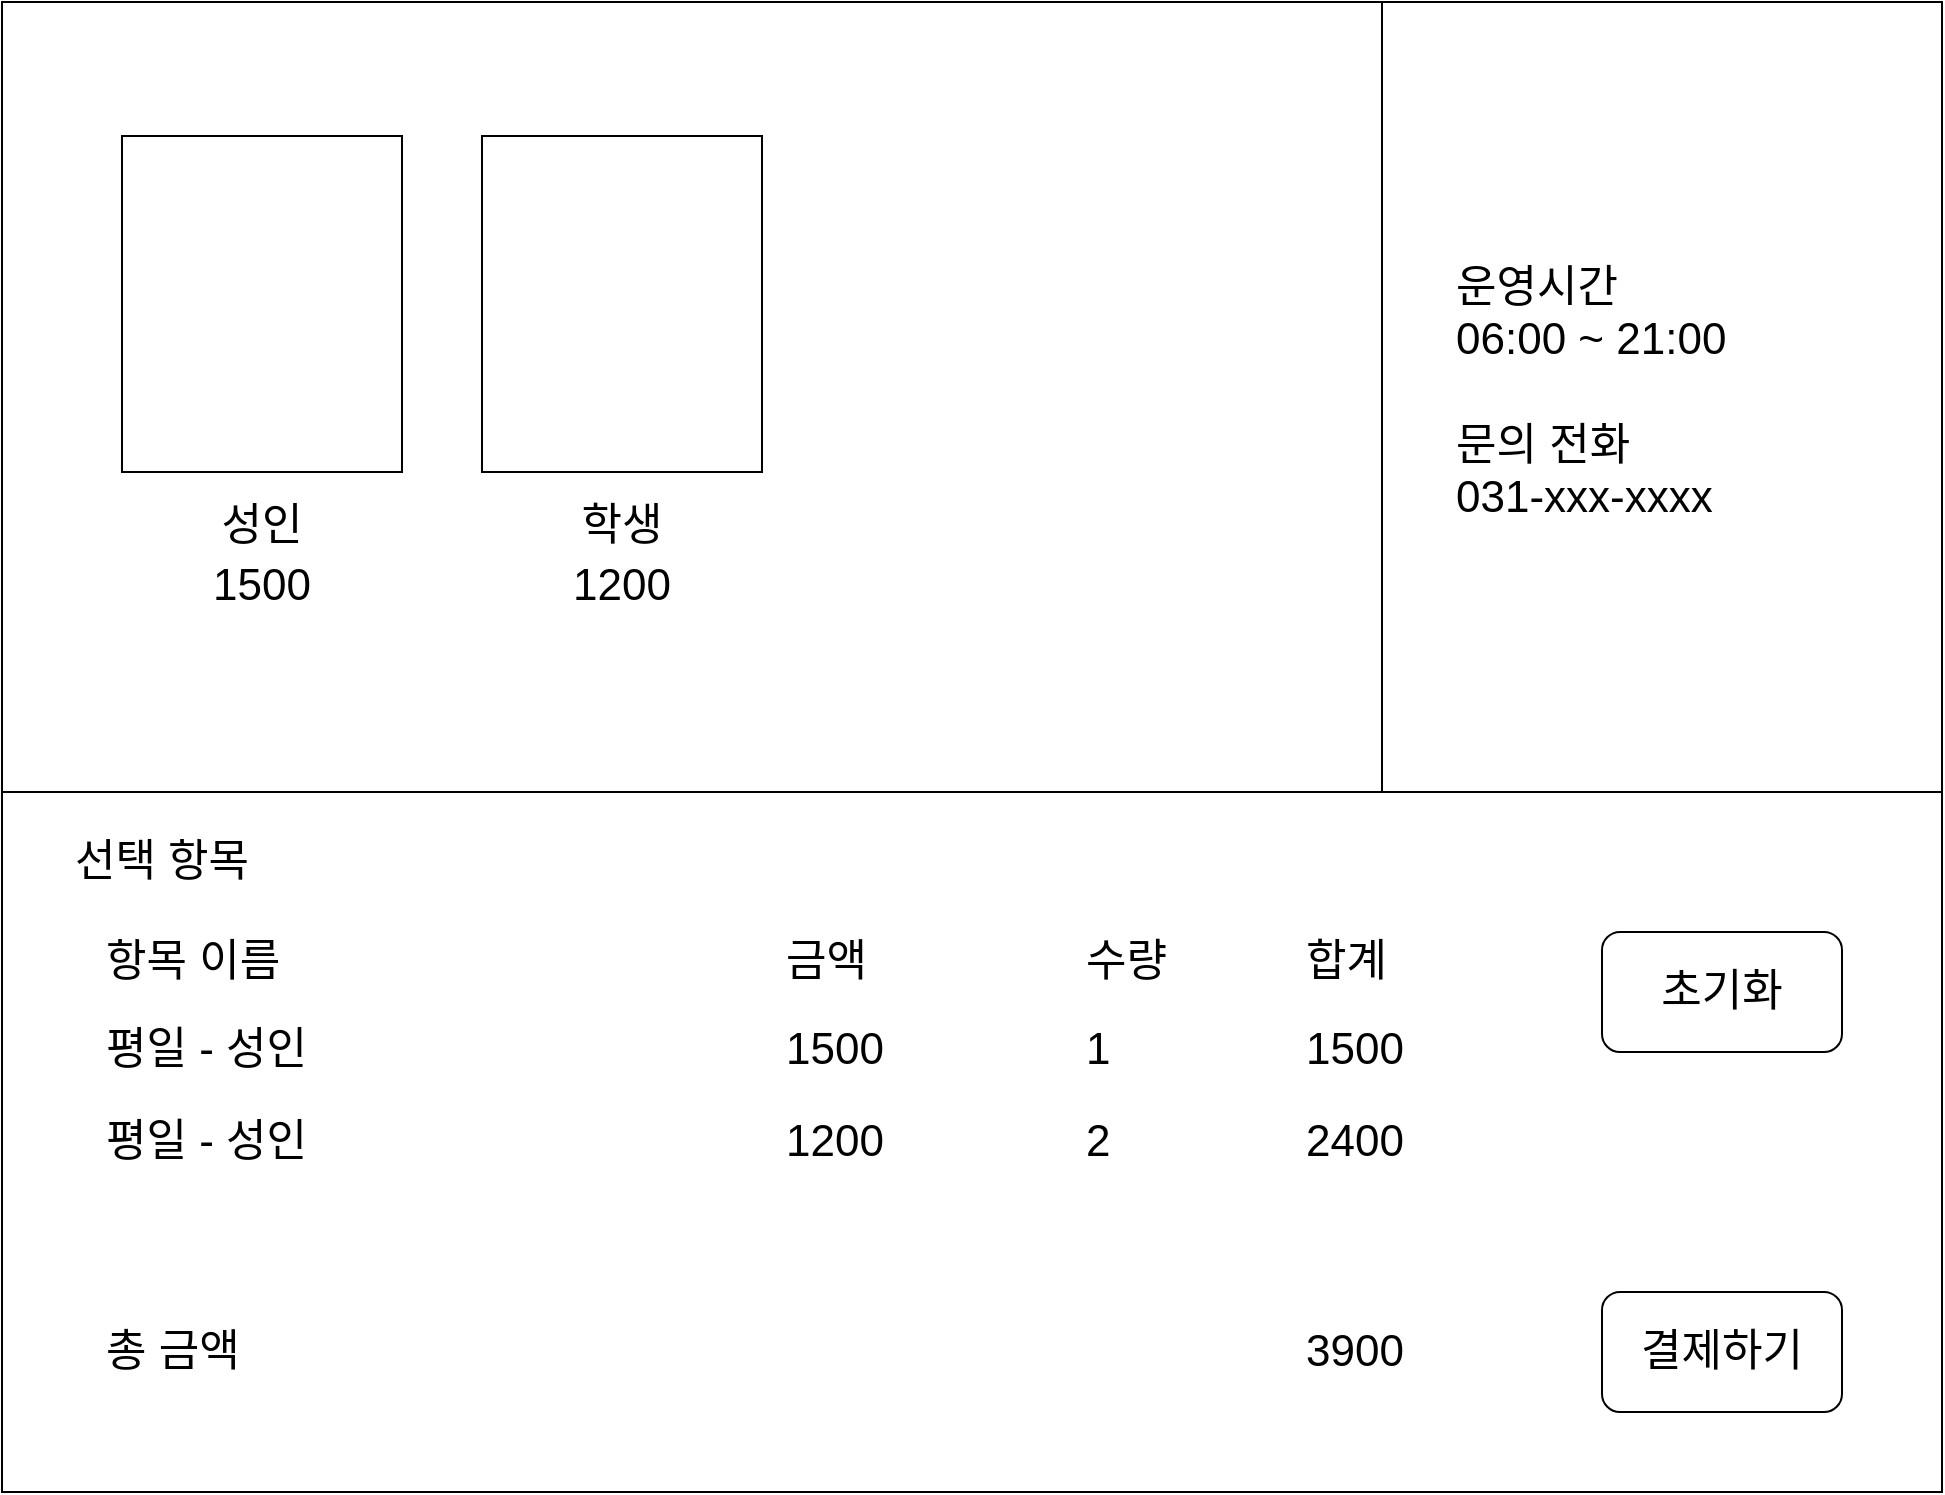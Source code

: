 <mxfile>
    <diagram id="aNUrwyB2VvVOVove9UKh" name="Page-1">
        <mxGraphModel dx="989" dy="1139" grid="1" gridSize="10" guides="1" tooltips="1" connect="1" arrows="1" fold="1" page="1" pageScale="1" pageWidth="1100" pageHeight="850" math="0" shadow="0">
            <root>
                <mxCell id="0"/>
                <mxCell id="1" parent="0"/>
                <mxCell id="2" value="" style="rounded=0;whiteSpace=wrap;html=1;" vertex="1" parent="1">
                    <mxGeometry x="60" y="55" width="970" height="745" as="geometry"/>
                </mxCell>
                <mxCell id="3" value="" style="rounded=0;whiteSpace=wrap;html=1;fontSize=22;fontFamily=Helvetica;" vertex="1" parent="1">
                    <mxGeometry x="120" y="122" width="140" height="168" as="geometry"/>
                </mxCell>
                <mxCell id="5" value="성인" style="text;html=1;strokeColor=none;fillColor=none;align=center;verticalAlign=middle;whiteSpace=wrap;rounded=0;fontFamily=Helvetica;fontSize=22;" vertex="1" parent="1">
                    <mxGeometry x="120" y="302" width="140" height="30" as="geometry"/>
                </mxCell>
                <mxCell id="6" value="1500" style="text;html=1;strokeColor=none;fillColor=none;align=center;verticalAlign=middle;whiteSpace=wrap;rounded=0;fontFamily=Helvetica;fontSize=22;" vertex="1" parent="1">
                    <mxGeometry x="120" y="332" width="140" height="30" as="geometry"/>
                </mxCell>
                <mxCell id="7" value="" style="rounded=0;whiteSpace=wrap;html=1;fontSize=22;fontFamily=Helvetica;" vertex="1" parent="1">
                    <mxGeometry x="300" y="122" width="140" height="168" as="geometry"/>
                </mxCell>
                <mxCell id="8" value="학생" style="text;html=1;strokeColor=none;fillColor=none;align=center;verticalAlign=middle;whiteSpace=wrap;rounded=0;fontFamily=Helvetica;fontSize=22;" vertex="1" parent="1">
                    <mxGeometry x="300" y="302" width="140" height="30" as="geometry"/>
                </mxCell>
                <mxCell id="9" value="1200" style="text;html=1;strokeColor=none;fillColor=none;align=center;verticalAlign=middle;whiteSpace=wrap;rounded=0;fontFamily=Helvetica;fontSize=22;" vertex="1" parent="1">
                    <mxGeometry x="300" y="332" width="140" height="30" as="geometry"/>
                </mxCell>
                <mxCell id="10" value="" style="rounded=0;whiteSpace=wrap;html=1;fontFamily=Helvetica;fontSize=22;" vertex="1" parent="1">
                    <mxGeometry x="60" y="450" width="970" height="350" as="geometry"/>
                </mxCell>
                <mxCell id="11" value="선택 항목" style="text;html=1;strokeColor=none;fillColor=none;align=center;verticalAlign=middle;whiteSpace=wrap;rounded=0;fontFamily=Helvetica;fontSize=22;" vertex="1" parent="1">
                    <mxGeometry x="70" y="470" width="140" height="30" as="geometry"/>
                </mxCell>
                <mxCell id="12" value="평일 - 성인" style="text;html=1;strokeColor=none;fillColor=none;align=left;verticalAlign=middle;whiteSpace=wrap;rounded=0;fontFamily=Helvetica;fontSize=22;" vertex="1" parent="1">
                    <mxGeometry x="110" y="564" width="320" height="30" as="geometry"/>
                </mxCell>
                <mxCell id="13" value="1" style="text;html=1;strokeColor=none;fillColor=none;align=left;verticalAlign=middle;whiteSpace=wrap;rounded=0;fontFamily=Helvetica;fontSize=22;" vertex="1" parent="1">
                    <mxGeometry x="600" y="564" width="30" height="30" as="geometry"/>
                </mxCell>
                <mxCell id="14" value="1500" style="text;html=1;strokeColor=none;fillColor=none;align=left;verticalAlign=middle;whiteSpace=wrap;rounded=0;fontFamily=Helvetica;fontSize=22;" vertex="1" parent="1">
                    <mxGeometry x="450" y="564" width="30" height="30" as="geometry"/>
                </mxCell>
                <mxCell id="15" value="항목 이름" style="text;html=1;strokeColor=none;fillColor=none;align=left;verticalAlign=middle;whiteSpace=wrap;rounded=0;fontFamily=Helvetica;fontSize=22;" vertex="1" parent="1">
                    <mxGeometry x="110" y="520" width="320" height="30" as="geometry"/>
                </mxCell>
                <mxCell id="16" value="수량" style="text;html=1;strokeColor=none;fillColor=none;align=left;verticalAlign=middle;whiteSpace=wrap;rounded=0;fontFamily=Helvetica;fontSize=22;" vertex="1" parent="1">
                    <mxGeometry x="600" y="520" width="100" height="30" as="geometry"/>
                </mxCell>
                <mxCell id="17" value="금액" style="text;html=1;strokeColor=none;fillColor=none;align=left;verticalAlign=middle;whiteSpace=wrap;rounded=0;fontFamily=Helvetica;fontSize=22;" vertex="1" parent="1">
                    <mxGeometry x="450" y="520" width="80" height="30" as="geometry"/>
                </mxCell>
                <mxCell id="18" value="평일 - 성인" style="text;html=1;strokeColor=none;fillColor=none;align=left;verticalAlign=middle;whiteSpace=wrap;rounded=0;fontFamily=Helvetica;fontSize=22;" vertex="1" parent="1">
                    <mxGeometry x="110" y="610" width="320" height="30" as="geometry"/>
                </mxCell>
                <mxCell id="19" value="2" style="text;html=1;strokeColor=none;fillColor=none;align=left;verticalAlign=middle;whiteSpace=wrap;rounded=0;fontFamily=Helvetica;fontSize=22;" vertex="1" parent="1">
                    <mxGeometry x="600" y="610" width="30" height="30" as="geometry"/>
                </mxCell>
                <mxCell id="20" value="1200" style="text;html=1;strokeColor=none;fillColor=none;align=left;verticalAlign=middle;whiteSpace=wrap;rounded=0;fontFamily=Helvetica;fontSize=22;" vertex="1" parent="1">
                    <mxGeometry x="450" y="610" width="30" height="30" as="geometry"/>
                </mxCell>
                <mxCell id="24" value="합계" style="text;html=1;strokeColor=none;fillColor=none;align=left;verticalAlign=middle;whiteSpace=wrap;rounded=0;fontFamily=Helvetica;fontSize=22;" vertex="1" parent="1">
                    <mxGeometry x="710" y="520" width="100" height="30" as="geometry"/>
                </mxCell>
                <mxCell id="25" value="1500" style="text;html=1;strokeColor=none;fillColor=none;align=left;verticalAlign=middle;whiteSpace=wrap;rounded=0;fontFamily=Helvetica;fontSize=22;" vertex="1" parent="1">
                    <mxGeometry x="710" y="564" width="30" height="30" as="geometry"/>
                </mxCell>
                <mxCell id="26" value="2400" style="text;html=1;strokeColor=none;fillColor=none;align=left;verticalAlign=middle;whiteSpace=wrap;rounded=0;fontFamily=Helvetica;fontSize=22;" vertex="1" parent="1">
                    <mxGeometry x="710" y="610" width="30" height="30" as="geometry"/>
                </mxCell>
                <mxCell id="27" value="결제하기" style="rounded=1;whiteSpace=wrap;html=1;fontFamily=Helvetica;fontSize=22;" vertex="1" parent="1">
                    <mxGeometry x="860" y="700" width="120" height="60" as="geometry"/>
                </mxCell>
                <mxCell id="28" value="3900" style="text;html=1;strokeColor=none;fillColor=none;align=left;verticalAlign=middle;whiteSpace=wrap;rounded=0;fontFamily=Helvetica;fontSize=22;" vertex="1" parent="1">
                    <mxGeometry x="710" y="715" width="30" height="30" as="geometry"/>
                </mxCell>
                <mxCell id="29" value="총 금액" style="text;html=1;strokeColor=none;fillColor=none;align=left;verticalAlign=middle;whiteSpace=wrap;rounded=0;fontFamily=Helvetica;fontSize=22;" vertex="1" parent="1">
                    <mxGeometry x="110" y="715" width="320" height="30" as="geometry"/>
                </mxCell>
                <mxCell id="30" value="초기화" style="rounded=1;whiteSpace=wrap;html=1;fontFamily=Helvetica;fontSize=22;" vertex="1" parent="1">
                    <mxGeometry x="860" y="520" width="120" height="60" as="geometry"/>
                </mxCell>
                <mxCell id="31" value="" style="rounded=0;whiteSpace=wrap;html=1;fontFamily=Helvetica;fontSize=22;" vertex="1" parent="1">
                    <mxGeometry x="750" y="55" width="280" height="395" as="geometry"/>
                </mxCell>
                <mxCell id="33" value="운영시간&lt;br&gt;06:00 ~ 21:00&lt;br&gt;&lt;br&gt;문의 전화&lt;br&gt;031-xxx-xxxx" style="text;html=1;strokeColor=none;fillColor=none;align=left;verticalAlign=middle;whiteSpace=wrap;rounded=0;fontFamily=Helvetica;fontSize=22;" vertex="1" parent="1">
                    <mxGeometry x="785" y="80" width="210" height="340" as="geometry"/>
                </mxCell>
            </root>
        </mxGraphModel>
    </diagram>
</mxfile>